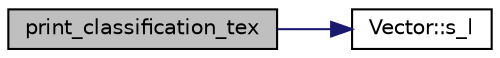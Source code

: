 digraph "print_classification_tex"
{
  edge [fontname="Helvetica",fontsize="10",labelfontname="Helvetica",labelfontsize="10"];
  node [fontname="Helvetica",fontsize="10",shape=record];
  rankdir="LR";
  Node3489 [label="print_classification_tex",height=0.2,width=0.4,color="black", fillcolor="grey75", style="filled", fontcolor="black"];
  Node3489 -> Node3490 [color="midnightblue",fontsize="10",style="solid",fontname="Helvetica"];
  Node3490 [label="Vector::s_l",height=0.2,width=0.4,color="black", fillcolor="white", style="filled",URL="$d5/db2/class_vector.html#ad2dc082288f858d22a528832289e0704"];
}
